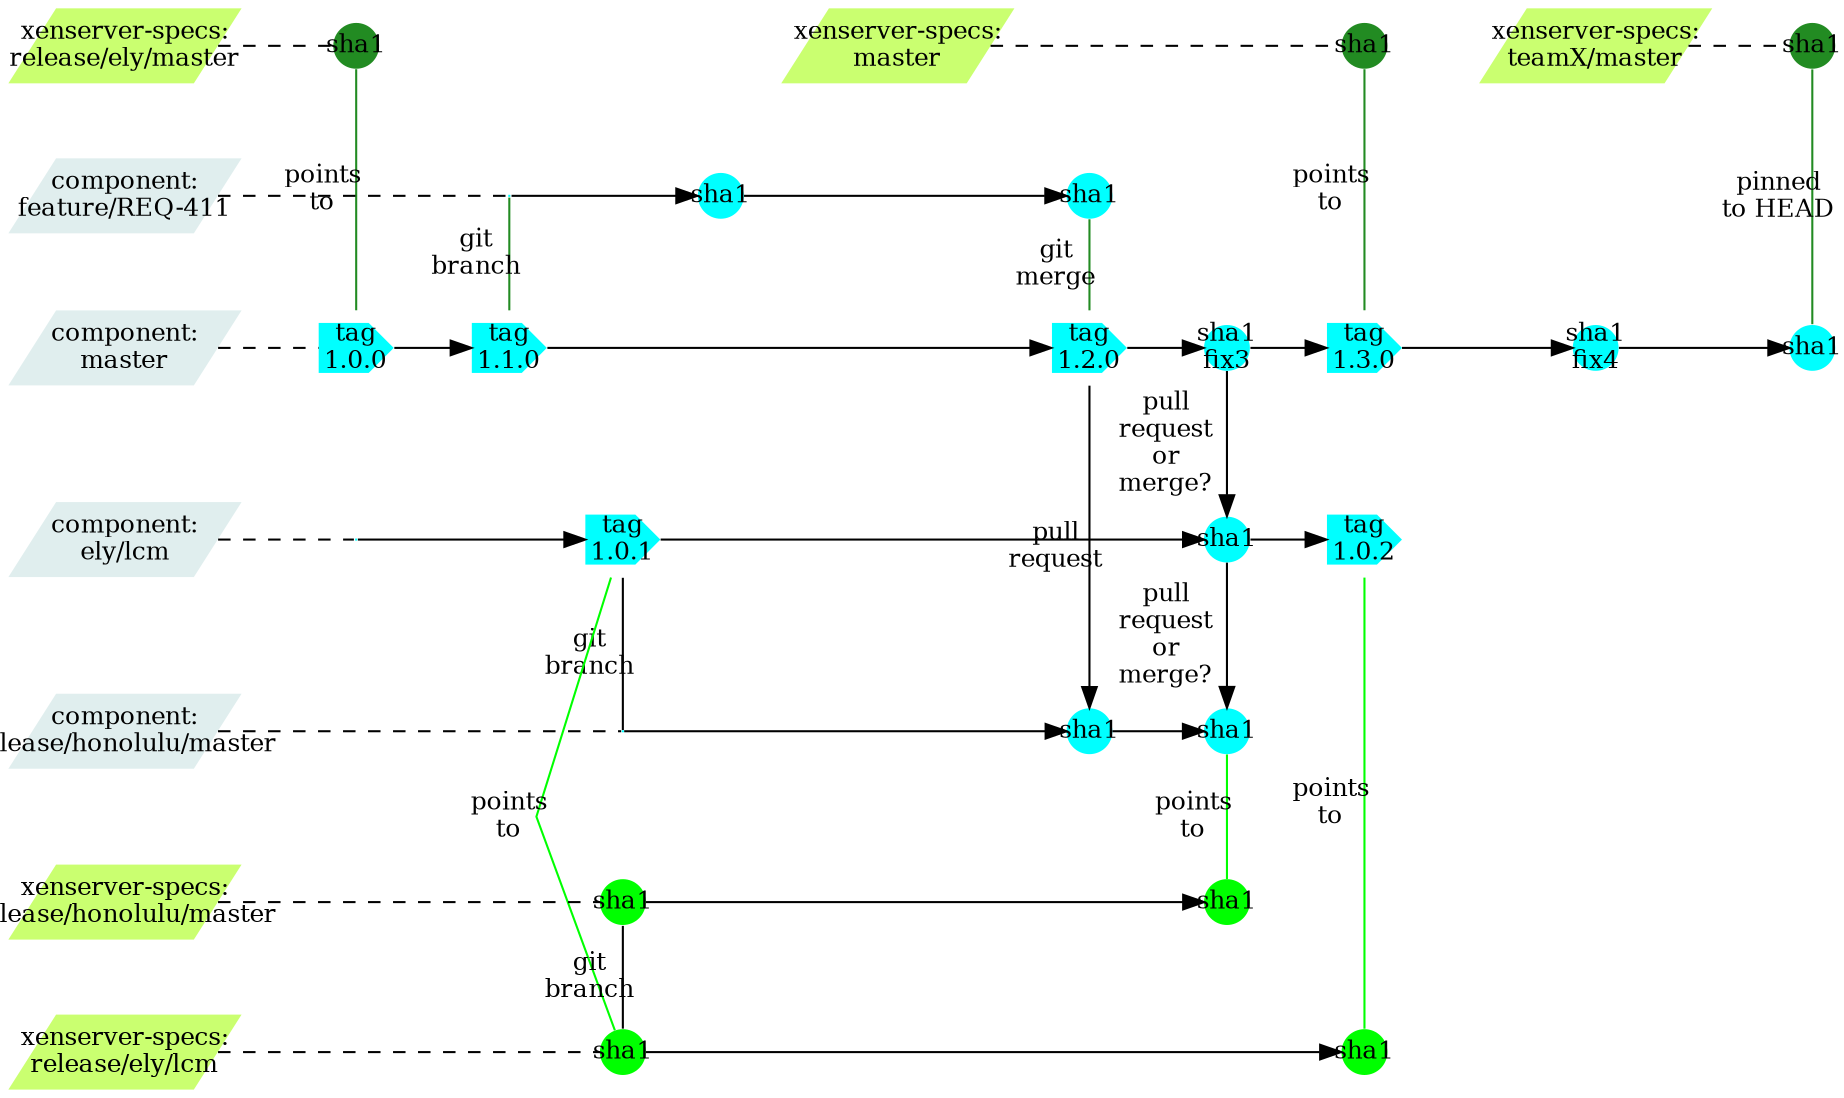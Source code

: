 strict digraph g{
rankdir="LR";
//nodesep=0.5;
//ranksep=0.25;
splines=line;
forcelabels=false;

// general
node [style=filled, color="black", fontcolor="black", font="Consolas", fontsize="12pt",fixedsize=false,penwidth=0];
edge [style=filled, color="black", fontcolor="black", font="Consolas", fontsize="12pt"];

// tags
//node [shape=circle,width=0, height=0, margin="0.05"];
node [width=0.3, height=0.3, fixedsize=true, shape=circle,penwidth=0]
node [fillcolor=forestgreen];
xsm1 [label="sha1"];
xstx [label="sha1"];
xsre [label="sha1"];
node [fillcolor="cyan"];
cma1 [shape=cds,width=0.5, height=0.5,label="tag\n1.0.0"];
//node [width=0.3, height=0.3, fixedsize=true, shape=circle,penwidth=0]
//cma2 [label="sha1\nfix1"];
//cma3 [label="sha1\nfix2"];
cma4 [shape=cds,width=0.5, height=0.5,label="tag\n1.1.0"];
cma5 [shape=cds,width=0.5, height=0.5,label="tag\n1.2.0"];
cma6 [label="sha1\nfix3"];
cma7 [shape=cds,width=0.5, height=0.5,label="tag\n1.3.0"];
cma8 [label="sha1\nfix4"];
cma9 [label="sha1"];
clcm1 [width=0, height=0,shape=none,label=""];
//clcm1a [label="sha1"];
//clcm1b [label="sha1"];
clcm2 [shape=cds,width=0.5, height=0.5,label="tag\n1.0.1"];
clcm2a [label="sha1"];
clcm3 [shape=cds,width=0.5, height=0.5,label="tag\n1.0.2"];
cf1 [width=0, height=0,shape=none,label=""];
cf2 [label="sha1"];
cf3 [label="sha1"];
ch1 [width=0, height=0,shape=none,label=""];
ch2 [label="sha1"];
ch3 [label="sha1"];
node [fillcolor="green"];
node [shape=circle];
xsh0 [label="sha1"];
xsh1 [label="sha1"];
xlcm0 [label="sha1"];
xlcm1 [label="sha1"];
// branch names
node [width=1.5, height=0.5,shape=parallelogram,penwidth=0]
//node [color="#b0b0b0", style=dashed, arrowhead=none,fixedsize=false, penwidth=0, fillcolor=none, shape=none, width=0, height=0, margin="0.05"];
XenserverSpecsTeamX[label="xenserver-specs:\nteamX/master",fillcolor="darkolivegreen1"];
XenserverSpecsRelEly[label="xenserver-specs:\nrelease/ely/master",fillcolor="darkolivegreen1"];
XenserverSpecsMaster[label="xenserver-specs:\nmaster",fillcolor="darkolivegreen1"];
ComponentFeat[label="component:\nfeature/REQ-411",fillcolor="azure2"];
ComponentMaster[label="component:\nmaster",fillcolor="azure2"];
ComponentLCM[label="component:\nely/lcm",fillcolor="azure2"];
ComponentHonolulu[label="component:\nrelease/honolulu/master",fillcolor="azure2"];
XSSpecsHonolulu[label="xenserver-specs:\nrelease/honolulu/master",fillcolor="darkolivegreen1"];
XSSpecsLCM[label="xenserver-specs:\nrelease/ely/lcm",fillcolor="darkolivegreen1"];

//graph
subgraph{
node [color="#b0b0b0", style=dashed, arrowhead=none];
edge [style="invis"];
rank=same;
XenserverSpecsRelEly -> ComponentFeat -> ComponentMaster -> ComponentLCM -> ComponentHonolulu -> XSSpecsHonolulu  -> XSSpecsLCM;
}
//edge [color="#b0b0b0", style=dashed, arrowhead=none ];
edge [style=dashed, arrowhead=none ,weight=100];
XenserverSpecsRelEly -> xsre;
xsre -> XenserverSpecsMaster [style="invis"];
XenserverSpecsMaster -> xsm1;
xsm1 -> XenserverSpecsTeamX [style="invis"];
XenserverSpecsTeamX -> xstx;
ComponentFeat -> cf1;
ComponentMaster -> cma1;
ComponentLCM -> clcm1;
XSSpecsHonolulu -> xsh0;
XSSpecsLCM -> xlcm0;
ComponentHonolulu -> ch1;
edge [style=filled, arrowhead=normal];
cf1 -> cf2 -> cf3;
cma1 -> cma4 -> cma5 -> cma6 -> cma7 -> cma8 -> cma9;
clcm1 -> clcm2 -> clcm2a -> clcm3;
ch1 -> ch2 -> ch3;
xsh0 -> xsh1;
xlcm0 -> xlcm1;
//Xenserver specs - master, release pointers
edge [style=filled, arrowhead=none , weight=1;label="points\nto",color=forestgreen];
subgraph{rank=same;xsre -> cma1;}
subgraph{rank=same;xsm1 -> cma7;}
subgraph{rank=same;xstx -> cma9 [label="pinned\nto HEAD"];}

//Pull requests
subgraph{rank=same;cf1 -> cma4 [arrowhead=none,label="git\nbranch"];}
subgraph{rank=same;cf3 -> cma5 [label="git\nmerge"];}
edge [style=filled, arrowhead=normal,color=black];
subgraph{rank=same;
cma6 -> clcm2a [label="pull\nrequest\nor\nmerge?"];
clcm2a -> ch3 [label="pull\nrequest\nor\nmerge?"];}
subgraph{rank=same;clcm2 -> ch1 [arrowhead=none,label="git\nbranch"];}
subgraph{rank=same;xsh0 -> xlcm0  [arrowhead=none,label="git\nbranch"];}
subgraph{rank=same;ch3 -> xsh1 [arrowhead=none ,label="points\nto",color=green];}
subgraph{rank=same;cma5 -> ch2 [label="pull\nrequest"];}
subgraph{rank=same;clcm2 -> xlcm0 [arrowhead=none ,label="points\nto",color=green];}
subgraph{rank=same;clcm3 -> xlcm1 [arrowhead=none ,label="points\nto",color=green];}
}

